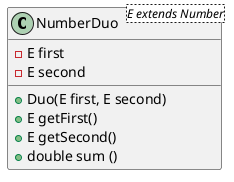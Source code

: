 
@startuml
'https://plantuml.com/class-diagram


class NumberDuo <E extends Number> {
- E first
- E second
+ Duo(E first, E second)
+ E getFirst()
+ E getSecond()
+ double sum ()
}

@enduml